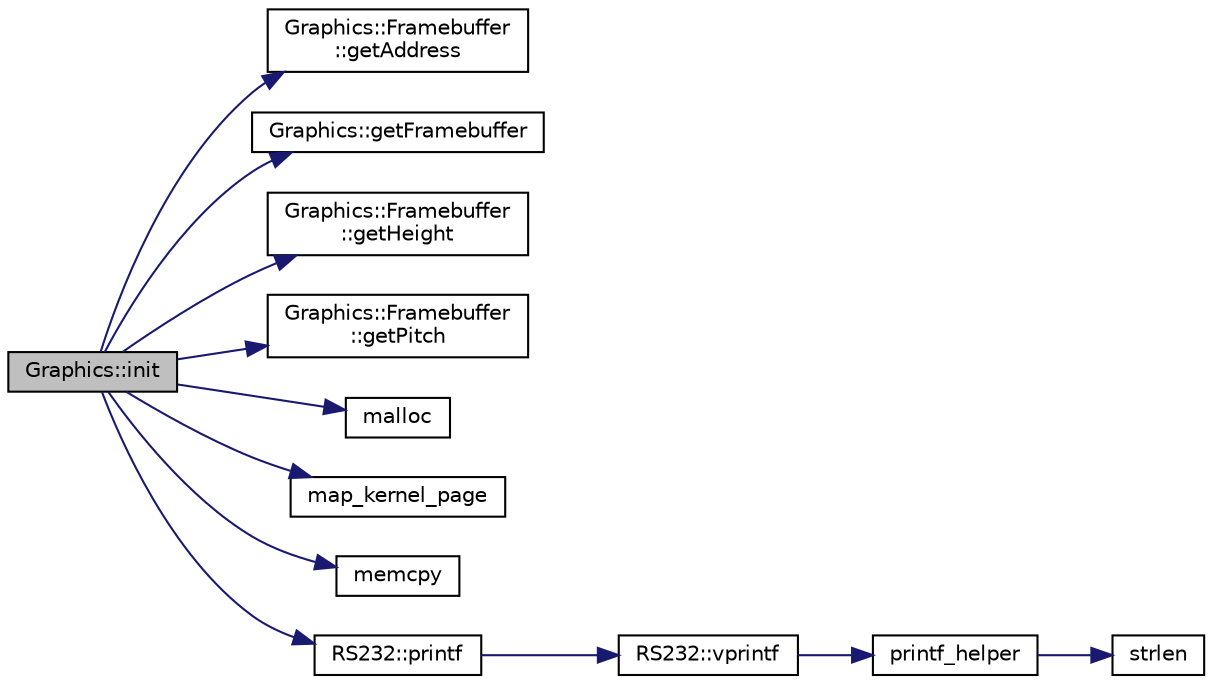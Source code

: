 digraph "Graphics::init"
{
 // LATEX_PDF_SIZE
  edge [fontname="Helvetica",fontsize="10",labelfontname="Helvetica",labelfontsize="10"];
  node [fontname="Helvetica",fontsize="10",shape=record];
  rankdir="LR";
  Node1 [label="Graphics::init",height=0.2,width=0.4,color="black", fillcolor="grey75", style="filled", fontcolor="black",tooltip="Initializes the framebuffer (if available)"];
  Node1 -> Node2 [color="midnightblue",fontsize="10",style="solid",fontname="Helvetica"];
  Node2 [label="Graphics::Framebuffer\l::getAddress",height=0.2,width=0.4,color="black", fillcolor="white", style="filled",URL="$d0/dcb/class_graphics_1_1_framebuffer.html#af62e5c11c830410a3213e2b17075b158",tooltip=" "];
  Node1 -> Node3 [color="midnightblue",fontsize="10",style="solid",fontname="Helvetica"];
  Node3 [label="Graphics::getFramebuffer",height=0.2,width=0.4,color="black", fillcolor="white", style="filled",URL="$d6/d9b/namespace_graphics.html#af129f7076fdd0d3a4f109a652a0ba8ec",tooltip="Get a pointer to the active framebuffer."];
  Node1 -> Node4 [color="midnightblue",fontsize="10",style="solid",fontname="Helvetica"];
  Node4 [label="Graphics::Framebuffer\l::getHeight",height=0.2,width=0.4,color="black", fillcolor="white", style="filled",URL="$d0/dcb/class_graphics_1_1_framebuffer.html#a1056e91da94b6937b0a6deeb3a859368",tooltip=" "];
  Node1 -> Node5 [color="midnightblue",fontsize="10",style="solid",fontname="Helvetica"];
  Node5 [label="Graphics::Framebuffer\l::getPitch",height=0.2,width=0.4,color="black", fillcolor="white", style="filled",URL="$d0/dcb/class_graphics_1_1_framebuffer.html#a4b6694a0728b42872a51eb15a631cd51",tooltip=" "];
  Node1 -> Node6 [color="midnightblue",fontsize="10",style="solid",fontname="Helvetica"];
  Node6 [label="malloc",height=0.2,width=0.4,color="black", fillcolor="white", style="filled",URL="$da/d45/heap_8hpp.html#a1c8580582aae58105f16108d4ec89e9a",tooltip=" "];
  Node1 -> Node7 [color="midnightblue",fontsize="10",style="solid",fontname="Helvetica"];
  Node7 [label="map_kernel_page",height=0.2,width=0.4,color="black", fillcolor="white", style="filled",URL="$d1/d5e/paging_8cpp.html#aba5d81fb70dde3b40c4bb71b0c9cbe1d",tooltip=" "];
  Node1 -> Node8 [color="midnightblue",fontsize="10",style="solid",fontname="Helvetica"];
  Node8 [label="memcpy",height=0.2,width=0.4,color="black", fillcolor="white", style="filled",URL="$d5/d24/string_8cpp.html#a370712322c794e949c996946f2283ea8",tooltip=" "];
  Node1 -> Node9 [color="midnightblue",fontsize="10",style="solid",fontname="Helvetica"];
  Node9 [label="RS232::printf",height=0.2,width=0.4,color="black", fillcolor="white", style="filled",URL="$d7/d75/namespace_r_s232.html#a394b7ac1c601a47c2881a460eb41171a",tooltip="Prints a formatted string to serial output."];
  Node9 -> Node10 [color="midnightblue",fontsize="10",style="solid",fontname="Helvetica"];
  Node10 [label="RS232::vprintf",height=0.2,width=0.4,color="black", fillcolor="white", style="filled",URL="$d7/d75/namespace_r_s232.html#a04a4582da3c891beaa849f3ce2189975",tooltip="Prints a formatted string to serial output using a va_list of arguments."];
  Node10 -> Node11 [color="midnightblue",fontsize="10",style="solid",fontname="Helvetica"];
  Node11 [label="printf_helper",height=0.2,width=0.4,color="black", fillcolor="white", style="filled",URL="$d4/d64/printf_8cpp.html#a85a2fff114bf015eba22a1dc163bf1ba",tooltip="Perform all printf operations on the format string using the provided argument list and uses the call..."];
  Node11 -> Node12 [color="midnightblue",fontsize="10",style="solid",fontname="Helvetica"];
  Node12 [label="strlen",height=0.2,width=0.4,color="black", fillcolor="white", style="filled",URL="$d5/d24/string_8cpp.html#a2dee044e4e667b5b789b493abd21cfa4",tooltip="Returns the length of a string."];
}
